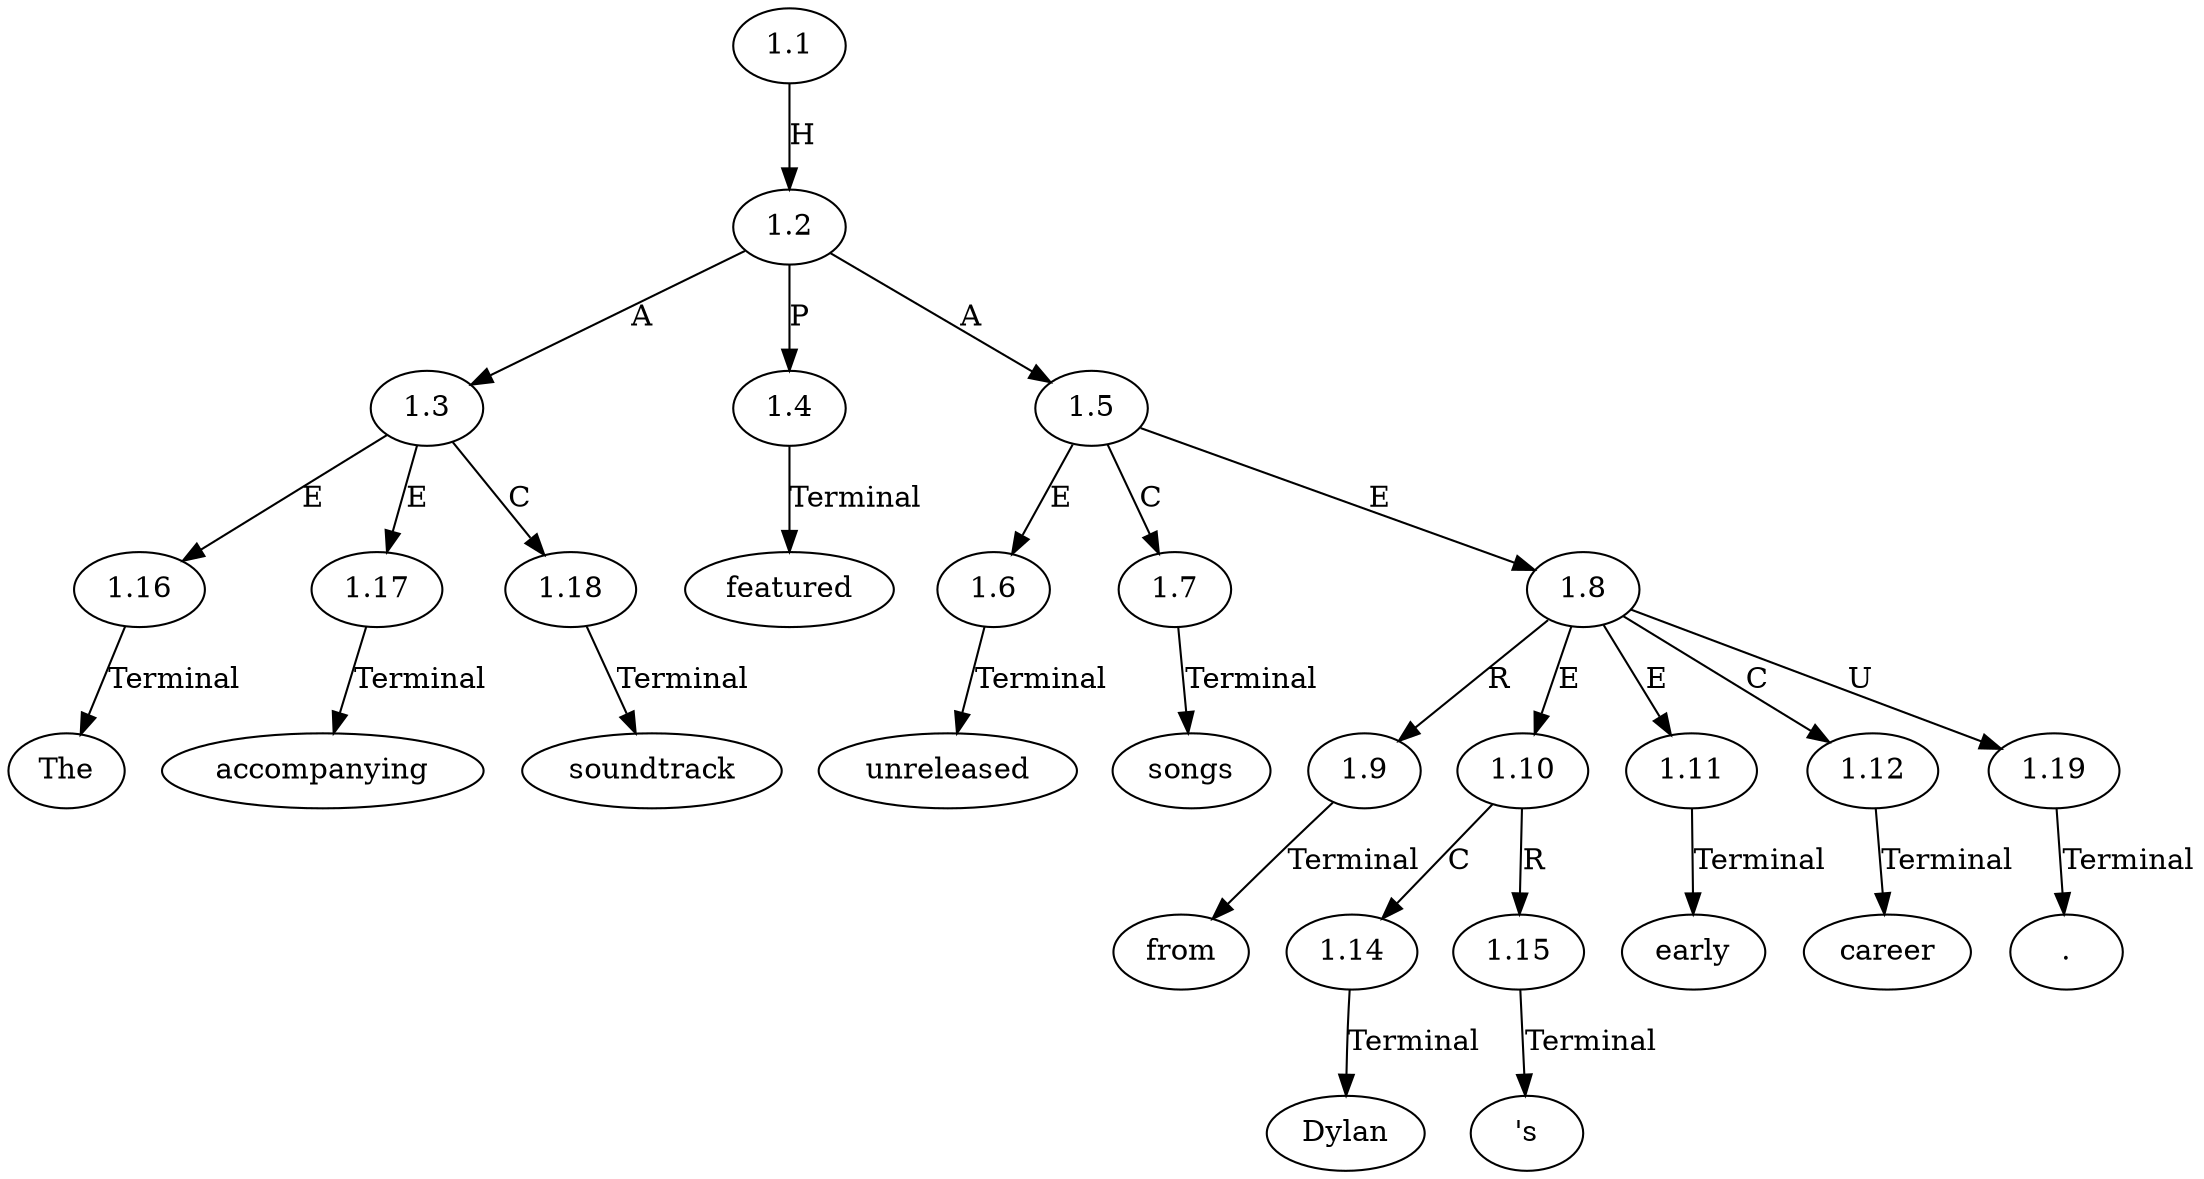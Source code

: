 // Graph
digraph {
	0.1 [label=The ordering=out]
	0.10 [label=early ordering=out]
	0.11 [label=career ordering=out]
	0.12 [label="." ordering=out]
	0.2 [label=accompanying ordering=out]
	0.3 [label=soundtrack ordering=out]
	0.4 [label=featured ordering=out]
	0.5 [label=unreleased ordering=out]
	0.6 [label=songs ordering=out]
	0.7 [label=from ordering=out]
	0.8 [label=Dylan ordering=out]
	0.9 [label="'s" ordering=out]
	1.1 [label=1.1 ordering=out]
	1.2 [label=1.2 ordering=out]
	1.3 [label=1.3 ordering=out]
	1.4 [label=1.4 ordering=out]
	1.5 [label=1.5 ordering=out]
	1.6 [label=1.6 ordering=out]
	1.7 [label=1.7 ordering=out]
	1.8 [label=1.8 ordering=out]
	1.9 [label=1.9 ordering=out]
	1.10 [label=1.10 ordering=out]
	1.11 [label=1.11 ordering=out]
	1.12 [label=1.12 ordering=out]
	1.14 [label=1.14 ordering=out]
	1.15 [label=1.15 ordering=out]
	1.16 [label=1.16 ordering=out]
	1.17 [label=1.17 ordering=out]
	1.18 [label=1.18 ordering=out]
	1.19 [label=1.19 ordering=out]
	1.1 -> 1.2 [label=H ordering=out]
	1.2 -> 1.3 [label=A ordering=out]
	1.2 -> 1.4 [label=P ordering=out]
	1.2 -> 1.5 [label=A ordering=out]
	1.3 -> 1.16 [label=E ordering=out]
	1.3 -> 1.17 [label=E ordering=out]
	1.3 -> 1.18 [label=C ordering=out]
	1.4 -> 0.4 [label=Terminal ordering=out]
	1.5 -> 1.6 [label=E ordering=out]
	1.5 -> 1.7 [label=C ordering=out]
	1.5 -> 1.8 [label=E ordering=out]
	1.6 -> 0.5 [label=Terminal ordering=out]
	1.7 -> 0.6 [label=Terminal ordering=out]
	1.8 -> 1.9 [label=R ordering=out]
	1.8 -> 1.10 [label=E ordering=out]
	1.8 -> 1.11 [label=E ordering=out]
	1.8 -> 1.12 [label=C ordering=out]
	1.8 -> 1.19 [label=U ordering=out]
	1.9 -> 0.7 [label=Terminal ordering=out]
	1.10 -> 1.14 [label=C ordering=out]
	1.10 -> 1.15 [label=R ordering=out]
	1.11 -> 0.10 [label=Terminal ordering=out]
	1.12 -> 0.11 [label=Terminal ordering=out]
	1.14 -> 0.8 [label=Terminal ordering=out]
	1.15 -> 0.9 [label=Terminal ordering=out]
	1.16 -> 0.1 [label=Terminal ordering=out]
	1.17 -> 0.2 [label=Terminal ordering=out]
	1.18 -> 0.3 [label=Terminal ordering=out]
	1.19 -> 0.12 [label=Terminal ordering=out]
}
